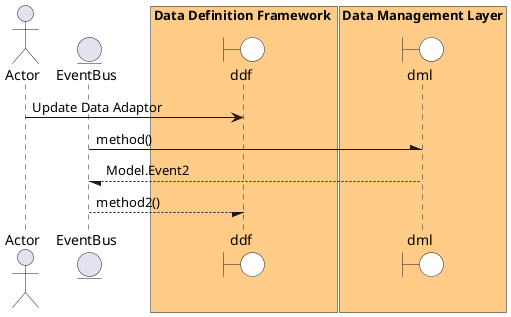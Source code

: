 @startuml

actor "Actor"


entity EventBus

box Data Definition Framework #ffcc88
    boundary ddf #white
end box



"Actor" -> ddf: Update Data Adaptor



box "Data Management Layer" #ffcc88
    boundary dml #white
end box
EventBus -\ dml: method()
dml --/ EventBus: Model.Event2

EventBus --/ ddf : method2()
@enduml
